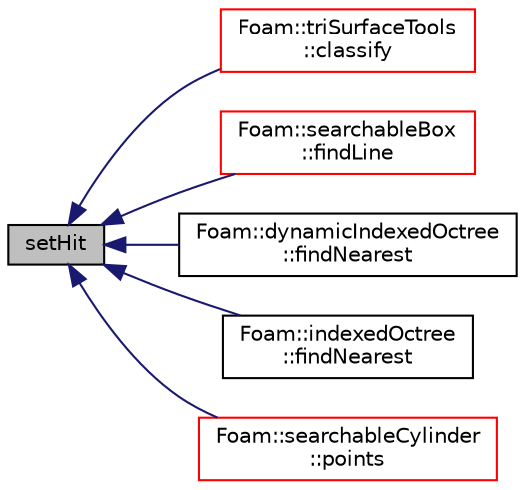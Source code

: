 digraph "setHit"
{
  bgcolor="transparent";
  edge [fontname="Helvetica",fontsize="10",labelfontname="Helvetica",labelfontsize="10"];
  node [fontname="Helvetica",fontsize="10",shape=record];
  rankdir="LR";
  Node1 [label="setHit",height=0.2,width=0.4,color="black", fillcolor="grey75", style="filled", fontcolor="black"];
  Node1 -> Node2 [dir="back",color="midnightblue",fontsize="10",style="solid",fontname="Helvetica"];
  Node2 [label="Foam::triSurfaceTools\l::classify",height=0.2,width=0.4,color="red",URL="$a02764.html#a6f0ceda49a3cd2fbd6ab9655fd370e03",tooltip="Test point on plane of triangle to see if on edge or point or inside. "];
  Node1 -> Node3 [dir="back",color="midnightblue",fontsize="10",style="solid",fontname="Helvetica"];
  Node3 [label="Foam::searchableBox\l::findLine",height=0.2,width=0.4,color="red",URL="$a02309.html#a371bc4a697ccf31618fdc0877fbef2d1",tooltip="Find nearest intersection of line between start and end. "];
  Node1 -> Node4 [dir="back",color="midnightblue",fontsize="10",style="solid",fontname="Helvetica"];
  Node4 [label="Foam::dynamicIndexedOctree\l::findNearest",height=0.2,width=0.4,color="black",URL="$a00610.html#a2db1ff77908c7819fb3e192caa364040",tooltip="Low level: calculate nearest starting from subnode. "];
  Node1 -> Node5 [dir="back",color="midnightblue",fontsize="10",style="solid",fontname="Helvetica"];
  Node5 [label="Foam::indexedOctree\l::findNearest",height=0.2,width=0.4,color="black",URL="$a01068.html#a87d33cc27610bf4cfd3a5abac58af399",tooltip="Low level: calculate nearest starting from subnode. "];
  Node1 -> Node6 [dir="back",color="midnightblue",fontsize="10",style="solid",fontname="Helvetica"];
  Node6 [label="Foam::searchableCylinder\l::points",height=0.2,width=0.4,color="red",URL="$a02311.html#a02ab6d43a4618415b761ee351284437e",tooltip="Get the points that define the surface. "];
}
